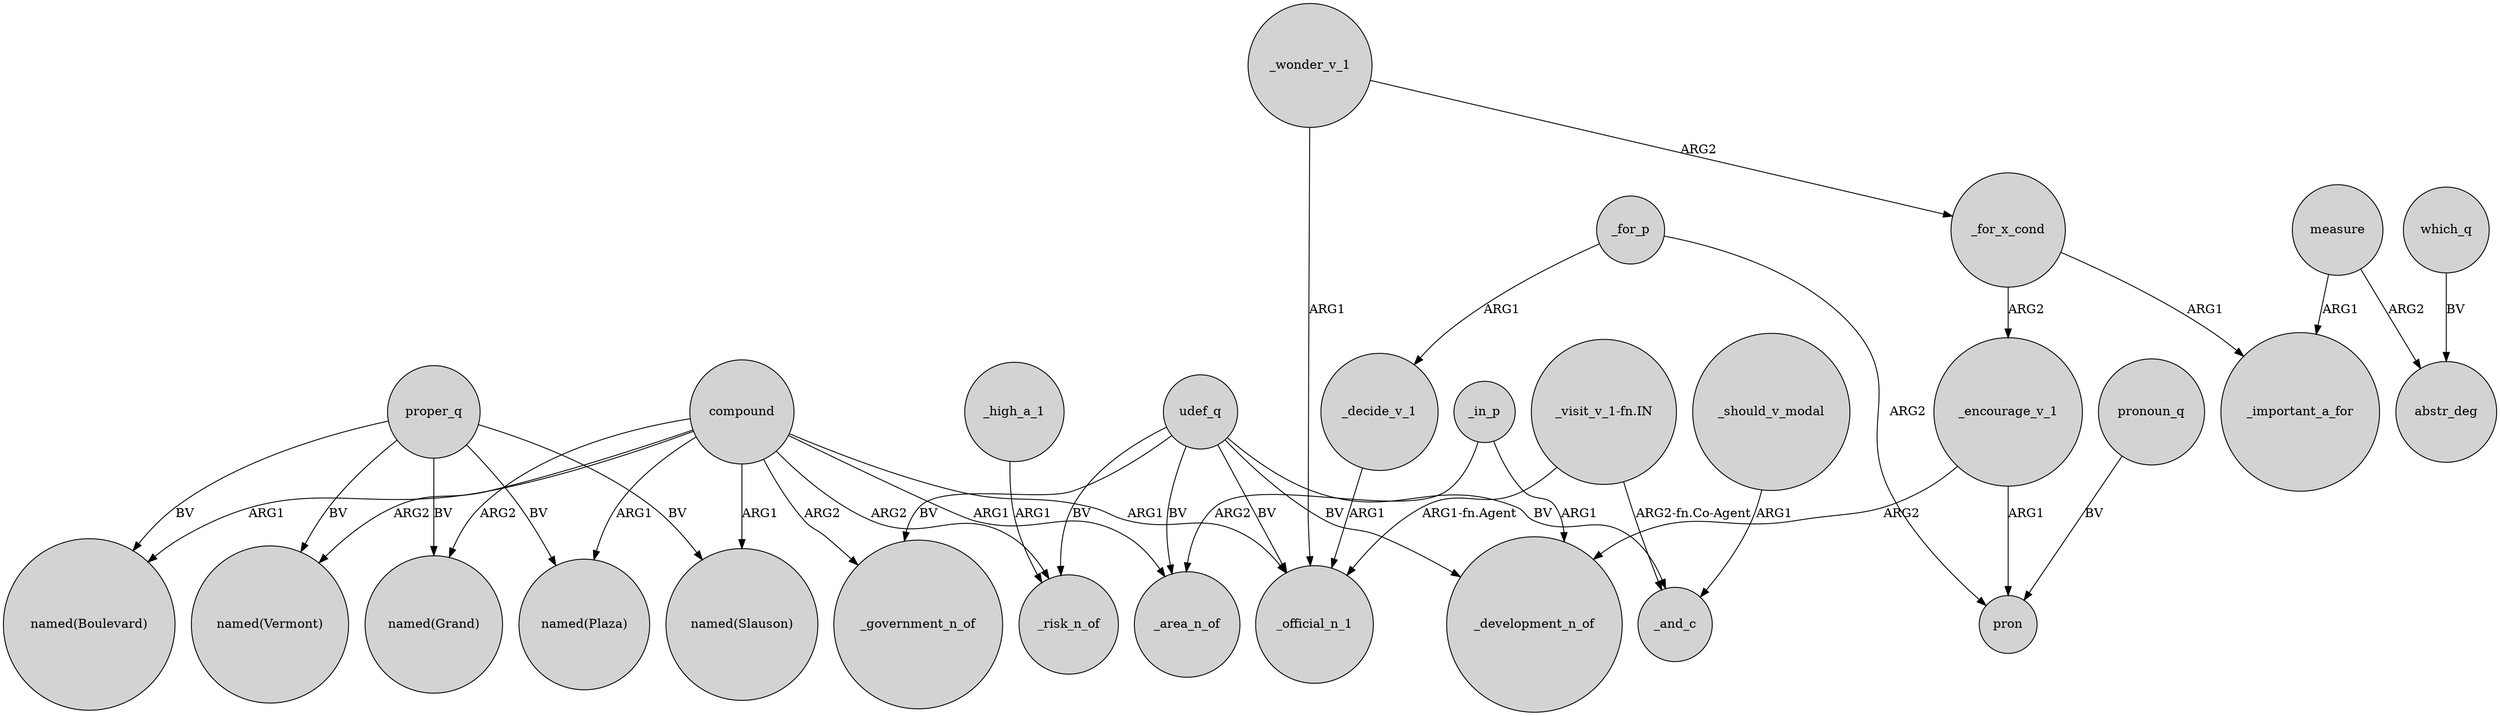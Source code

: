 digraph {
	node [shape=circle style=filled]
	udef_q -> _risk_n_of [label=BV]
	measure -> abstr_deg [label=ARG2]
	_high_a_1 -> _risk_n_of [label=ARG1]
	proper_q -> "named(Grand)" [label=BV]
	_encourage_v_1 -> pron [label=ARG1]
	compound -> _government_n_of [label=ARG2]
	udef_q -> _government_n_of [label=BV]
	compound -> _risk_n_of [label=ARG2]
	proper_q -> "named(Vermont)" [label=BV]
	_in_p -> _development_n_of [label=ARG1]
	_for_p -> _decide_v_1 [label=ARG1]
	compound -> "named(Grand)" [label=ARG2]
	_decide_v_1 -> _official_n_1 [label=ARG1]
	_wonder_v_1 -> _official_n_1 [label=ARG1]
	"_visit_v_1-fn.IN" -> _official_n_1 [label="ARG1-fn.Agent"]
	pronoun_q -> pron [label=BV]
	_should_v_modal -> _and_c [label=ARG1]
	_for_p -> pron [label=ARG2]
	udef_q -> _official_n_1 [label=BV]
	_for_x_cond -> _important_a_for [label=ARG1]
	"_visit_v_1-fn.IN" -> _and_c [label="ARG2-fn.Co-Agent"]
	proper_q -> "named(Slauson)" [label=BV]
	measure -> _important_a_for [label=ARG1]
	proper_q -> "named(Plaza)" [label=BV]
	which_q -> abstr_deg [label=BV]
	_for_x_cond -> _encourage_v_1 [label=ARG2]
	compound -> "named(Plaza)" [label=ARG1]
	udef_q -> _development_n_of [label=BV]
	compound -> "named(Vermont)" [label=ARG2]
	_wonder_v_1 -> _for_x_cond [label=ARG2]
	compound -> _official_n_1 [label=ARG1]
	_in_p -> _area_n_of [label=ARG2]
	compound -> "named(Boulevard)" [label=ARG1]
	proper_q -> "named(Boulevard)" [label=BV]
	udef_q -> _area_n_of [label=BV]
	udef_q -> _and_c [label=BV]
	compound -> _area_n_of [label=ARG1]
	_encourage_v_1 -> _development_n_of [label=ARG2]
	compound -> "named(Slauson)" [label=ARG1]
}

